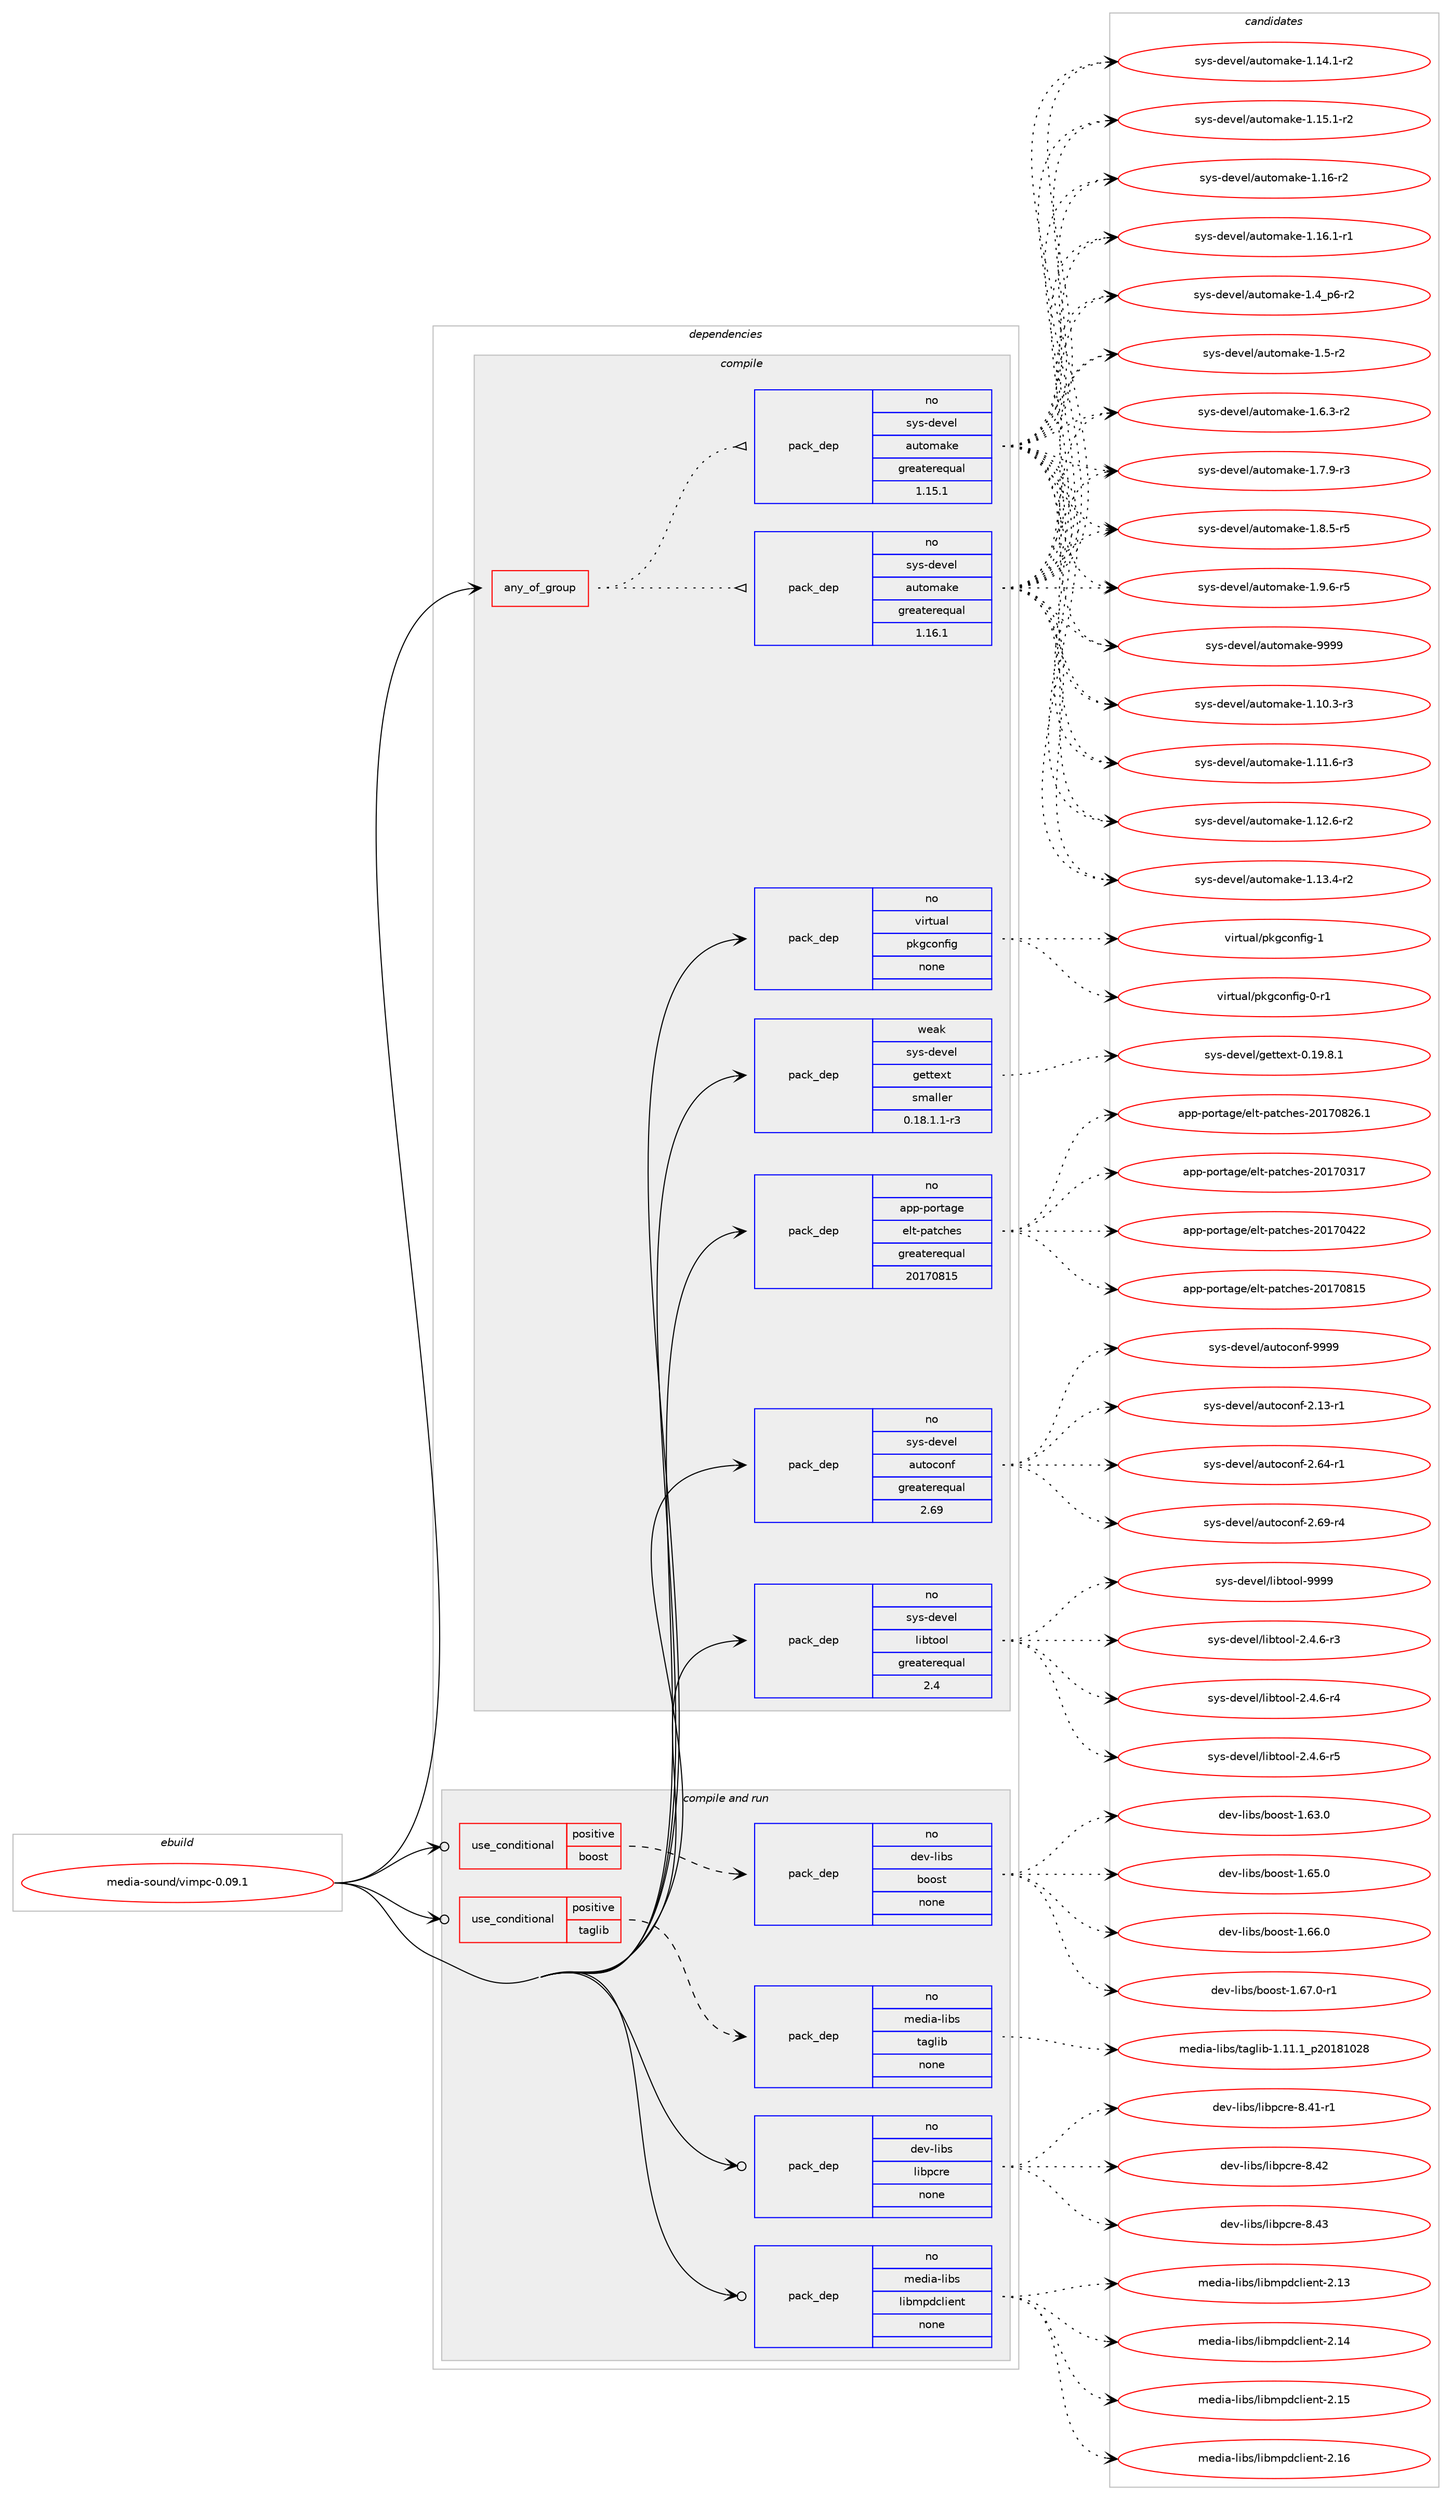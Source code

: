 digraph prolog {

# *************
# Graph options
# *************

newrank=true;
concentrate=true;
compound=true;
graph [rankdir=LR,fontname=Helvetica,fontsize=10,ranksep=1.5];#, ranksep=2.5, nodesep=0.2];
edge  [arrowhead=vee];
node  [fontname=Helvetica,fontsize=10];

# **********
# The ebuild
# **********

subgraph cluster_leftcol {
color=gray;
rank=same;
label=<<i>ebuild</i>>;
id [label="media-sound/vimpc-0.09.1", color=red, width=4, href="../media-sound/vimpc-0.09.1.svg"];
}

# ****************
# The dependencies
# ****************

subgraph cluster_midcol {
color=gray;
label=<<i>dependencies</i>>;
subgraph cluster_compile {
fillcolor="#eeeeee";
style=filled;
label=<<i>compile</i>>;
subgraph any25579 {
dependency1631384 [label=<<TABLE BORDER="0" CELLBORDER="1" CELLSPACING="0" CELLPADDING="4"><TR><TD CELLPADDING="10">any_of_group</TD></TR></TABLE>>, shape=none, color=red];subgraph pack1166656 {
dependency1631385 [label=<<TABLE BORDER="0" CELLBORDER="1" CELLSPACING="0" CELLPADDING="4" WIDTH="220"><TR><TD ROWSPAN="6" CELLPADDING="30">pack_dep</TD></TR><TR><TD WIDTH="110">no</TD></TR><TR><TD>sys-devel</TD></TR><TR><TD>automake</TD></TR><TR><TD>greaterequal</TD></TR><TR><TD>1.16.1</TD></TR></TABLE>>, shape=none, color=blue];
}
dependency1631384:e -> dependency1631385:w [weight=20,style="dotted",arrowhead="oinv"];
subgraph pack1166657 {
dependency1631386 [label=<<TABLE BORDER="0" CELLBORDER="1" CELLSPACING="0" CELLPADDING="4" WIDTH="220"><TR><TD ROWSPAN="6" CELLPADDING="30">pack_dep</TD></TR><TR><TD WIDTH="110">no</TD></TR><TR><TD>sys-devel</TD></TR><TR><TD>automake</TD></TR><TR><TD>greaterequal</TD></TR><TR><TD>1.15.1</TD></TR></TABLE>>, shape=none, color=blue];
}
dependency1631384:e -> dependency1631386:w [weight=20,style="dotted",arrowhead="oinv"];
}
id:e -> dependency1631384:w [weight=20,style="solid",arrowhead="vee"];
subgraph pack1166658 {
dependency1631387 [label=<<TABLE BORDER="0" CELLBORDER="1" CELLSPACING="0" CELLPADDING="4" WIDTH="220"><TR><TD ROWSPAN="6" CELLPADDING="30">pack_dep</TD></TR><TR><TD WIDTH="110">no</TD></TR><TR><TD>app-portage</TD></TR><TR><TD>elt-patches</TD></TR><TR><TD>greaterequal</TD></TR><TR><TD>20170815</TD></TR></TABLE>>, shape=none, color=blue];
}
id:e -> dependency1631387:w [weight=20,style="solid",arrowhead="vee"];
subgraph pack1166659 {
dependency1631388 [label=<<TABLE BORDER="0" CELLBORDER="1" CELLSPACING="0" CELLPADDING="4" WIDTH="220"><TR><TD ROWSPAN="6" CELLPADDING="30">pack_dep</TD></TR><TR><TD WIDTH="110">no</TD></TR><TR><TD>sys-devel</TD></TR><TR><TD>autoconf</TD></TR><TR><TD>greaterequal</TD></TR><TR><TD>2.69</TD></TR></TABLE>>, shape=none, color=blue];
}
id:e -> dependency1631388:w [weight=20,style="solid",arrowhead="vee"];
subgraph pack1166660 {
dependency1631389 [label=<<TABLE BORDER="0" CELLBORDER="1" CELLSPACING="0" CELLPADDING="4" WIDTH="220"><TR><TD ROWSPAN="6" CELLPADDING="30">pack_dep</TD></TR><TR><TD WIDTH="110">no</TD></TR><TR><TD>sys-devel</TD></TR><TR><TD>libtool</TD></TR><TR><TD>greaterequal</TD></TR><TR><TD>2.4</TD></TR></TABLE>>, shape=none, color=blue];
}
id:e -> dependency1631389:w [weight=20,style="solid",arrowhead="vee"];
subgraph pack1166661 {
dependency1631390 [label=<<TABLE BORDER="0" CELLBORDER="1" CELLSPACING="0" CELLPADDING="4" WIDTH="220"><TR><TD ROWSPAN="6" CELLPADDING="30">pack_dep</TD></TR><TR><TD WIDTH="110">no</TD></TR><TR><TD>virtual</TD></TR><TR><TD>pkgconfig</TD></TR><TR><TD>none</TD></TR><TR><TD></TD></TR></TABLE>>, shape=none, color=blue];
}
id:e -> dependency1631390:w [weight=20,style="solid",arrowhead="vee"];
subgraph pack1166662 {
dependency1631391 [label=<<TABLE BORDER="0" CELLBORDER="1" CELLSPACING="0" CELLPADDING="4" WIDTH="220"><TR><TD ROWSPAN="6" CELLPADDING="30">pack_dep</TD></TR><TR><TD WIDTH="110">weak</TD></TR><TR><TD>sys-devel</TD></TR><TR><TD>gettext</TD></TR><TR><TD>smaller</TD></TR><TR><TD>0.18.1.1-r3</TD></TR></TABLE>>, shape=none, color=blue];
}
id:e -> dependency1631391:w [weight=20,style="solid",arrowhead="vee"];
}
subgraph cluster_compileandrun {
fillcolor="#eeeeee";
style=filled;
label=<<i>compile and run</i>>;
subgraph cond438379 {
dependency1631392 [label=<<TABLE BORDER="0" CELLBORDER="1" CELLSPACING="0" CELLPADDING="4"><TR><TD ROWSPAN="3" CELLPADDING="10">use_conditional</TD></TR><TR><TD>positive</TD></TR><TR><TD>boost</TD></TR></TABLE>>, shape=none, color=red];
subgraph pack1166663 {
dependency1631393 [label=<<TABLE BORDER="0" CELLBORDER="1" CELLSPACING="0" CELLPADDING="4" WIDTH="220"><TR><TD ROWSPAN="6" CELLPADDING="30">pack_dep</TD></TR><TR><TD WIDTH="110">no</TD></TR><TR><TD>dev-libs</TD></TR><TR><TD>boost</TD></TR><TR><TD>none</TD></TR><TR><TD></TD></TR></TABLE>>, shape=none, color=blue];
}
dependency1631392:e -> dependency1631393:w [weight=20,style="dashed",arrowhead="vee"];
}
id:e -> dependency1631392:w [weight=20,style="solid",arrowhead="odotvee"];
subgraph cond438380 {
dependency1631394 [label=<<TABLE BORDER="0" CELLBORDER="1" CELLSPACING="0" CELLPADDING="4"><TR><TD ROWSPAN="3" CELLPADDING="10">use_conditional</TD></TR><TR><TD>positive</TD></TR><TR><TD>taglib</TD></TR></TABLE>>, shape=none, color=red];
subgraph pack1166664 {
dependency1631395 [label=<<TABLE BORDER="0" CELLBORDER="1" CELLSPACING="0" CELLPADDING="4" WIDTH="220"><TR><TD ROWSPAN="6" CELLPADDING="30">pack_dep</TD></TR><TR><TD WIDTH="110">no</TD></TR><TR><TD>media-libs</TD></TR><TR><TD>taglib</TD></TR><TR><TD>none</TD></TR><TR><TD></TD></TR></TABLE>>, shape=none, color=blue];
}
dependency1631394:e -> dependency1631395:w [weight=20,style="dashed",arrowhead="vee"];
}
id:e -> dependency1631394:w [weight=20,style="solid",arrowhead="odotvee"];
subgraph pack1166665 {
dependency1631396 [label=<<TABLE BORDER="0" CELLBORDER="1" CELLSPACING="0" CELLPADDING="4" WIDTH="220"><TR><TD ROWSPAN="6" CELLPADDING="30">pack_dep</TD></TR><TR><TD WIDTH="110">no</TD></TR><TR><TD>dev-libs</TD></TR><TR><TD>libpcre</TD></TR><TR><TD>none</TD></TR><TR><TD></TD></TR></TABLE>>, shape=none, color=blue];
}
id:e -> dependency1631396:w [weight=20,style="solid",arrowhead="odotvee"];
subgraph pack1166666 {
dependency1631397 [label=<<TABLE BORDER="0" CELLBORDER="1" CELLSPACING="0" CELLPADDING="4" WIDTH="220"><TR><TD ROWSPAN="6" CELLPADDING="30">pack_dep</TD></TR><TR><TD WIDTH="110">no</TD></TR><TR><TD>media-libs</TD></TR><TR><TD>libmpdclient</TD></TR><TR><TD>none</TD></TR><TR><TD></TD></TR></TABLE>>, shape=none, color=blue];
}
id:e -> dependency1631397:w [weight=20,style="solid",arrowhead="odotvee"];
}
subgraph cluster_run {
fillcolor="#eeeeee";
style=filled;
label=<<i>run</i>>;
}
}

# **************
# The candidates
# **************

subgraph cluster_choices {
rank=same;
color=gray;
label=<<i>candidates</i>>;

subgraph choice1166656 {
color=black;
nodesep=1;
choice11512111545100101118101108479711711611110997107101454946494846514511451 [label="sys-devel/automake-1.10.3-r3", color=red, width=4,href="../sys-devel/automake-1.10.3-r3.svg"];
choice11512111545100101118101108479711711611110997107101454946494946544511451 [label="sys-devel/automake-1.11.6-r3", color=red, width=4,href="../sys-devel/automake-1.11.6-r3.svg"];
choice11512111545100101118101108479711711611110997107101454946495046544511450 [label="sys-devel/automake-1.12.6-r2", color=red, width=4,href="../sys-devel/automake-1.12.6-r2.svg"];
choice11512111545100101118101108479711711611110997107101454946495146524511450 [label="sys-devel/automake-1.13.4-r2", color=red, width=4,href="../sys-devel/automake-1.13.4-r2.svg"];
choice11512111545100101118101108479711711611110997107101454946495246494511450 [label="sys-devel/automake-1.14.1-r2", color=red, width=4,href="../sys-devel/automake-1.14.1-r2.svg"];
choice11512111545100101118101108479711711611110997107101454946495346494511450 [label="sys-devel/automake-1.15.1-r2", color=red, width=4,href="../sys-devel/automake-1.15.1-r2.svg"];
choice1151211154510010111810110847971171161111099710710145494649544511450 [label="sys-devel/automake-1.16-r2", color=red, width=4,href="../sys-devel/automake-1.16-r2.svg"];
choice11512111545100101118101108479711711611110997107101454946495446494511449 [label="sys-devel/automake-1.16.1-r1", color=red, width=4,href="../sys-devel/automake-1.16.1-r1.svg"];
choice115121115451001011181011084797117116111109971071014549465295112544511450 [label="sys-devel/automake-1.4_p6-r2", color=red, width=4,href="../sys-devel/automake-1.4_p6-r2.svg"];
choice11512111545100101118101108479711711611110997107101454946534511450 [label="sys-devel/automake-1.5-r2", color=red, width=4,href="../sys-devel/automake-1.5-r2.svg"];
choice115121115451001011181011084797117116111109971071014549465446514511450 [label="sys-devel/automake-1.6.3-r2", color=red, width=4,href="../sys-devel/automake-1.6.3-r2.svg"];
choice115121115451001011181011084797117116111109971071014549465546574511451 [label="sys-devel/automake-1.7.9-r3", color=red, width=4,href="../sys-devel/automake-1.7.9-r3.svg"];
choice115121115451001011181011084797117116111109971071014549465646534511453 [label="sys-devel/automake-1.8.5-r5", color=red, width=4,href="../sys-devel/automake-1.8.5-r5.svg"];
choice115121115451001011181011084797117116111109971071014549465746544511453 [label="sys-devel/automake-1.9.6-r5", color=red, width=4,href="../sys-devel/automake-1.9.6-r5.svg"];
choice115121115451001011181011084797117116111109971071014557575757 [label="sys-devel/automake-9999", color=red, width=4,href="../sys-devel/automake-9999.svg"];
dependency1631385:e -> choice11512111545100101118101108479711711611110997107101454946494846514511451:w [style=dotted,weight="100"];
dependency1631385:e -> choice11512111545100101118101108479711711611110997107101454946494946544511451:w [style=dotted,weight="100"];
dependency1631385:e -> choice11512111545100101118101108479711711611110997107101454946495046544511450:w [style=dotted,weight="100"];
dependency1631385:e -> choice11512111545100101118101108479711711611110997107101454946495146524511450:w [style=dotted,weight="100"];
dependency1631385:e -> choice11512111545100101118101108479711711611110997107101454946495246494511450:w [style=dotted,weight="100"];
dependency1631385:e -> choice11512111545100101118101108479711711611110997107101454946495346494511450:w [style=dotted,weight="100"];
dependency1631385:e -> choice1151211154510010111810110847971171161111099710710145494649544511450:w [style=dotted,weight="100"];
dependency1631385:e -> choice11512111545100101118101108479711711611110997107101454946495446494511449:w [style=dotted,weight="100"];
dependency1631385:e -> choice115121115451001011181011084797117116111109971071014549465295112544511450:w [style=dotted,weight="100"];
dependency1631385:e -> choice11512111545100101118101108479711711611110997107101454946534511450:w [style=dotted,weight="100"];
dependency1631385:e -> choice115121115451001011181011084797117116111109971071014549465446514511450:w [style=dotted,weight="100"];
dependency1631385:e -> choice115121115451001011181011084797117116111109971071014549465546574511451:w [style=dotted,weight="100"];
dependency1631385:e -> choice115121115451001011181011084797117116111109971071014549465646534511453:w [style=dotted,weight="100"];
dependency1631385:e -> choice115121115451001011181011084797117116111109971071014549465746544511453:w [style=dotted,weight="100"];
dependency1631385:e -> choice115121115451001011181011084797117116111109971071014557575757:w [style=dotted,weight="100"];
}
subgraph choice1166657 {
color=black;
nodesep=1;
choice11512111545100101118101108479711711611110997107101454946494846514511451 [label="sys-devel/automake-1.10.3-r3", color=red, width=4,href="../sys-devel/automake-1.10.3-r3.svg"];
choice11512111545100101118101108479711711611110997107101454946494946544511451 [label="sys-devel/automake-1.11.6-r3", color=red, width=4,href="../sys-devel/automake-1.11.6-r3.svg"];
choice11512111545100101118101108479711711611110997107101454946495046544511450 [label="sys-devel/automake-1.12.6-r2", color=red, width=4,href="../sys-devel/automake-1.12.6-r2.svg"];
choice11512111545100101118101108479711711611110997107101454946495146524511450 [label="sys-devel/automake-1.13.4-r2", color=red, width=4,href="../sys-devel/automake-1.13.4-r2.svg"];
choice11512111545100101118101108479711711611110997107101454946495246494511450 [label="sys-devel/automake-1.14.1-r2", color=red, width=4,href="../sys-devel/automake-1.14.1-r2.svg"];
choice11512111545100101118101108479711711611110997107101454946495346494511450 [label="sys-devel/automake-1.15.1-r2", color=red, width=4,href="../sys-devel/automake-1.15.1-r2.svg"];
choice1151211154510010111810110847971171161111099710710145494649544511450 [label="sys-devel/automake-1.16-r2", color=red, width=4,href="../sys-devel/automake-1.16-r2.svg"];
choice11512111545100101118101108479711711611110997107101454946495446494511449 [label="sys-devel/automake-1.16.1-r1", color=red, width=4,href="../sys-devel/automake-1.16.1-r1.svg"];
choice115121115451001011181011084797117116111109971071014549465295112544511450 [label="sys-devel/automake-1.4_p6-r2", color=red, width=4,href="../sys-devel/automake-1.4_p6-r2.svg"];
choice11512111545100101118101108479711711611110997107101454946534511450 [label="sys-devel/automake-1.5-r2", color=red, width=4,href="../sys-devel/automake-1.5-r2.svg"];
choice115121115451001011181011084797117116111109971071014549465446514511450 [label="sys-devel/automake-1.6.3-r2", color=red, width=4,href="../sys-devel/automake-1.6.3-r2.svg"];
choice115121115451001011181011084797117116111109971071014549465546574511451 [label="sys-devel/automake-1.7.9-r3", color=red, width=4,href="../sys-devel/automake-1.7.9-r3.svg"];
choice115121115451001011181011084797117116111109971071014549465646534511453 [label="sys-devel/automake-1.8.5-r5", color=red, width=4,href="../sys-devel/automake-1.8.5-r5.svg"];
choice115121115451001011181011084797117116111109971071014549465746544511453 [label="sys-devel/automake-1.9.6-r5", color=red, width=4,href="../sys-devel/automake-1.9.6-r5.svg"];
choice115121115451001011181011084797117116111109971071014557575757 [label="sys-devel/automake-9999", color=red, width=4,href="../sys-devel/automake-9999.svg"];
dependency1631386:e -> choice11512111545100101118101108479711711611110997107101454946494846514511451:w [style=dotted,weight="100"];
dependency1631386:e -> choice11512111545100101118101108479711711611110997107101454946494946544511451:w [style=dotted,weight="100"];
dependency1631386:e -> choice11512111545100101118101108479711711611110997107101454946495046544511450:w [style=dotted,weight="100"];
dependency1631386:e -> choice11512111545100101118101108479711711611110997107101454946495146524511450:w [style=dotted,weight="100"];
dependency1631386:e -> choice11512111545100101118101108479711711611110997107101454946495246494511450:w [style=dotted,weight="100"];
dependency1631386:e -> choice11512111545100101118101108479711711611110997107101454946495346494511450:w [style=dotted,weight="100"];
dependency1631386:e -> choice1151211154510010111810110847971171161111099710710145494649544511450:w [style=dotted,weight="100"];
dependency1631386:e -> choice11512111545100101118101108479711711611110997107101454946495446494511449:w [style=dotted,weight="100"];
dependency1631386:e -> choice115121115451001011181011084797117116111109971071014549465295112544511450:w [style=dotted,weight="100"];
dependency1631386:e -> choice11512111545100101118101108479711711611110997107101454946534511450:w [style=dotted,weight="100"];
dependency1631386:e -> choice115121115451001011181011084797117116111109971071014549465446514511450:w [style=dotted,weight="100"];
dependency1631386:e -> choice115121115451001011181011084797117116111109971071014549465546574511451:w [style=dotted,weight="100"];
dependency1631386:e -> choice115121115451001011181011084797117116111109971071014549465646534511453:w [style=dotted,weight="100"];
dependency1631386:e -> choice115121115451001011181011084797117116111109971071014549465746544511453:w [style=dotted,weight="100"];
dependency1631386:e -> choice115121115451001011181011084797117116111109971071014557575757:w [style=dotted,weight="100"];
}
subgraph choice1166658 {
color=black;
nodesep=1;
choice97112112451121111141169710310147101108116451129711699104101115455048495548514955 [label="app-portage/elt-patches-20170317", color=red, width=4,href="../app-portage/elt-patches-20170317.svg"];
choice97112112451121111141169710310147101108116451129711699104101115455048495548525050 [label="app-portage/elt-patches-20170422", color=red, width=4,href="../app-portage/elt-patches-20170422.svg"];
choice97112112451121111141169710310147101108116451129711699104101115455048495548564953 [label="app-portage/elt-patches-20170815", color=red, width=4,href="../app-portage/elt-patches-20170815.svg"];
choice971121124511211111411697103101471011081164511297116991041011154550484955485650544649 [label="app-portage/elt-patches-20170826.1", color=red, width=4,href="../app-portage/elt-patches-20170826.1.svg"];
dependency1631387:e -> choice97112112451121111141169710310147101108116451129711699104101115455048495548514955:w [style=dotted,weight="100"];
dependency1631387:e -> choice97112112451121111141169710310147101108116451129711699104101115455048495548525050:w [style=dotted,weight="100"];
dependency1631387:e -> choice97112112451121111141169710310147101108116451129711699104101115455048495548564953:w [style=dotted,weight="100"];
dependency1631387:e -> choice971121124511211111411697103101471011081164511297116991041011154550484955485650544649:w [style=dotted,weight="100"];
}
subgraph choice1166659 {
color=black;
nodesep=1;
choice1151211154510010111810110847971171161119911111010245504649514511449 [label="sys-devel/autoconf-2.13-r1", color=red, width=4,href="../sys-devel/autoconf-2.13-r1.svg"];
choice1151211154510010111810110847971171161119911111010245504654524511449 [label="sys-devel/autoconf-2.64-r1", color=red, width=4,href="../sys-devel/autoconf-2.64-r1.svg"];
choice1151211154510010111810110847971171161119911111010245504654574511452 [label="sys-devel/autoconf-2.69-r4", color=red, width=4,href="../sys-devel/autoconf-2.69-r4.svg"];
choice115121115451001011181011084797117116111991111101024557575757 [label="sys-devel/autoconf-9999", color=red, width=4,href="../sys-devel/autoconf-9999.svg"];
dependency1631388:e -> choice1151211154510010111810110847971171161119911111010245504649514511449:w [style=dotted,weight="100"];
dependency1631388:e -> choice1151211154510010111810110847971171161119911111010245504654524511449:w [style=dotted,weight="100"];
dependency1631388:e -> choice1151211154510010111810110847971171161119911111010245504654574511452:w [style=dotted,weight="100"];
dependency1631388:e -> choice115121115451001011181011084797117116111991111101024557575757:w [style=dotted,weight="100"];
}
subgraph choice1166660 {
color=black;
nodesep=1;
choice1151211154510010111810110847108105981161111111084550465246544511451 [label="sys-devel/libtool-2.4.6-r3", color=red, width=4,href="../sys-devel/libtool-2.4.6-r3.svg"];
choice1151211154510010111810110847108105981161111111084550465246544511452 [label="sys-devel/libtool-2.4.6-r4", color=red, width=4,href="../sys-devel/libtool-2.4.6-r4.svg"];
choice1151211154510010111810110847108105981161111111084550465246544511453 [label="sys-devel/libtool-2.4.6-r5", color=red, width=4,href="../sys-devel/libtool-2.4.6-r5.svg"];
choice1151211154510010111810110847108105981161111111084557575757 [label="sys-devel/libtool-9999", color=red, width=4,href="../sys-devel/libtool-9999.svg"];
dependency1631389:e -> choice1151211154510010111810110847108105981161111111084550465246544511451:w [style=dotted,weight="100"];
dependency1631389:e -> choice1151211154510010111810110847108105981161111111084550465246544511452:w [style=dotted,weight="100"];
dependency1631389:e -> choice1151211154510010111810110847108105981161111111084550465246544511453:w [style=dotted,weight="100"];
dependency1631389:e -> choice1151211154510010111810110847108105981161111111084557575757:w [style=dotted,weight="100"];
}
subgraph choice1166661 {
color=black;
nodesep=1;
choice11810511411611797108471121071039911111010210510345484511449 [label="virtual/pkgconfig-0-r1", color=red, width=4,href="../virtual/pkgconfig-0-r1.svg"];
choice1181051141161179710847112107103991111101021051034549 [label="virtual/pkgconfig-1", color=red, width=4,href="../virtual/pkgconfig-1.svg"];
dependency1631390:e -> choice11810511411611797108471121071039911111010210510345484511449:w [style=dotted,weight="100"];
dependency1631390:e -> choice1181051141161179710847112107103991111101021051034549:w [style=dotted,weight="100"];
}
subgraph choice1166662 {
color=black;
nodesep=1;
choice1151211154510010111810110847103101116116101120116454846495746564649 [label="sys-devel/gettext-0.19.8.1", color=red, width=4,href="../sys-devel/gettext-0.19.8.1.svg"];
dependency1631391:e -> choice1151211154510010111810110847103101116116101120116454846495746564649:w [style=dotted,weight="100"];
}
subgraph choice1166663 {
color=black;
nodesep=1;
choice1001011184510810598115479811111111511645494654514648 [label="dev-libs/boost-1.63.0", color=red, width=4,href="../dev-libs/boost-1.63.0.svg"];
choice1001011184510810598115479811111111511645494654534648 [label="dev-libs/boost-1.65.0", color=red, width=4,href="../dev-libs/boost-1.65.0.svg"];
choice1001011184510810598115479811111111511645494654544648 [label="dev-libs/boost-1.66.0", color=red, width=4,href="../dev-libs/boost-1.66.0.svg"];
choice10010111845108105981154798111111115116454946545546484511449 [label="dev-libs/boost-1.67.0-r1", color=red, width=4,href="../dev-libs/boost-1.67.0-r1.svg"];
dependency1631393:e -> choice1001011184510810598115479811111111511645494654514648:w [style=dotted,weight="100"];
dependency1631393:e -> choice1001011184510810598115479811111111511645494654534648:w [style=dotted,weight="100"];
dependency1631393:e -> choice1001011184510810598115479811111111511645494654544648:w [style=dotted,weight="100"];
dependency1631393:e -> choice10010111845108105981154798111111115116454946545546484511449:w [style=dotted,weight="100"];
}
subgraph choice1166664 {
color=black;
nodesep=1;
choice10910110010597451081059811547116971031081059845494649494649951125048495649485056 [label="media-libs/taglib-1.11.1_p20181028", color=red, width=4,href="../media-libs/taglib-1.11.1_p20181028.svg"];
dependency1631395:e -> choice10910110010597451081059811547116971031081059845494649494649951125048495649485056:w [style=dotted,weight="100"];
}
subgraph choice1166665 {
color=black;
nodesep=1;
choice100101118451081059811547108105981129911410145564652494511449 [label="dev-libs/libpcre-8.41-r1", color=red, width=4,href="../dev-libs/libpcre-8.41-r1.svg"];
choice10010111845108105981154710810598112991141014556465250 [label="dev-libs/libpcre-8.42", color=red, width=4,href="../dev-libs/libpcre-8.42.svg"];
choice10010111845108105981154710810598112991141014556465251 [label="dev-libs/libpcre-8.43", color=red, width=4,href="../dev-libs/libpcre-8.43.svg"];
dependency1631396:e -> choice100101118451081059811547108105981129911410145564652494511449:w [style=dotted,weight="100"];
dependency1631396:e -> choice10010111845108105981154710810598112991141014556465250:w [style=dotted,weight="100"];
dependency1631396:e -> choice10010111845108105981154710810598112991141014556465251:w [style=dotted,weight="100"];
}
subgraph choice1166666 {
color=black;
nodesep=1;
choice1091011001059745108105981154710810598109112100991081051011101164550464951 [label="media-libs/libmpdclient-2.13", color=red, width=4,href="../media-libs/libmpdclient-2.13.svg"];
choice1091011001059745108105981154710810598109112100991081051011101164550464952 [label="media-libs/libmpdclient-2.14", color=red, width=4,href="../media-libs/libmpdclient-2.14.svg"];
choice1091011001059745108105981154710810598109112100991081051011101164550464953 [label="media-libs/libmpdclient-2.15", color=red, width=4,href="../media-libs/libmpdclient-2.15.svg"];
choice1091011001059745108105981154710810598109112100991081051011101164550464954 [label="media-libs/libmpdclient-2.16", color=red, width=4,href="../media-libs/libmpdclient-2.16.svg"];
dependency1631397:e -> choice1091011001059745108105981154710810598109112100991081051011101164550464951:w [style=dotted,weight="100"];
dependency1631397:e -> choice1091011001059745108105981154710810598109112100991081051011101164550464952:w [style=dotted,weight="100"];
dependency1631397:e -> choice1091011001059745108105981154710810598109112100991081051011101164550464953:w [style=dotted,weight="100"];
dependency1631397:e -> choice1091011001059745108105981154710810598109112100991081051011101164550464954:w [style=dotted,weight="100"];
}
}

}
